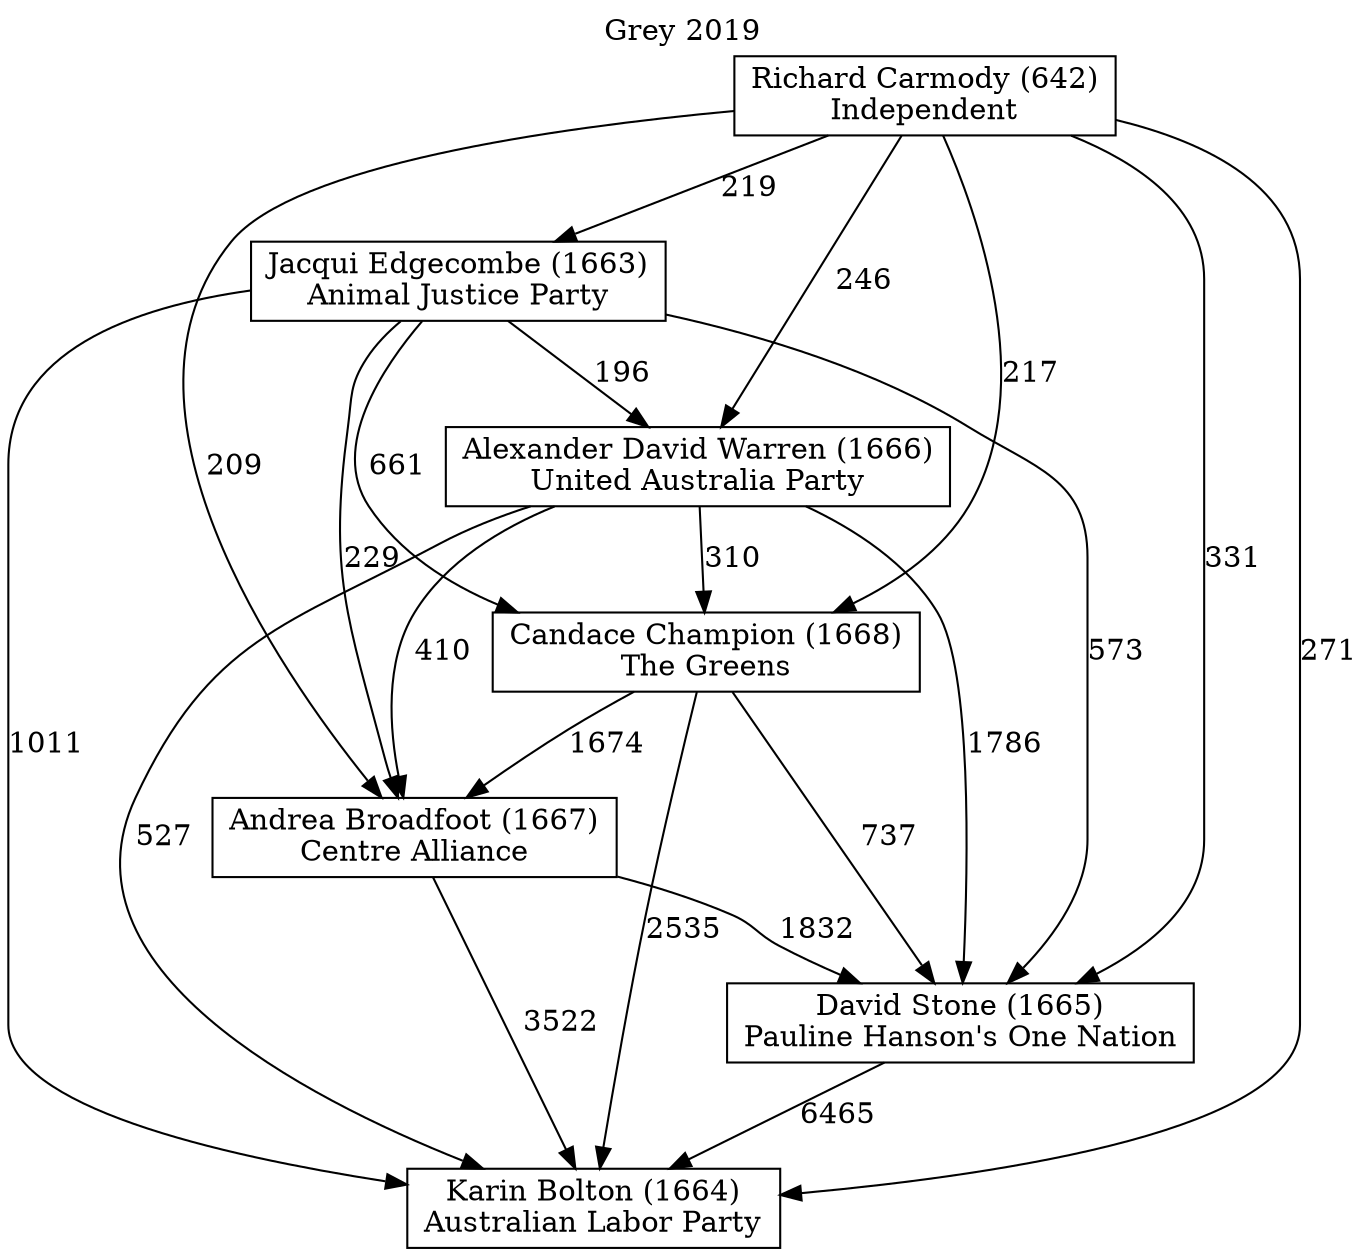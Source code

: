 // House preference flow
digraph "Karin Bolton (1664)_Grey_2019" {
	graph [label="Grey 2019" labelloc=t mclimit=10]
	node [shape=box]
	"Alexander David Warren (1666)" [label="Alexander David Warren (1666)
United Australia Party"]
	"Andrea Broadfoot (1667)" [label="Andrea Broadfoot (1667)
Centre Alliance"]
	"Candace Champion (1668)" [label="Candace Champion (1668)
The Greens"]
	"David Stone (1665)" [label="David Stone (1665)
Pauline Hanson's One Nation"]
	"Jacqui Edgecombe (1663)" [label="Jacqui Edgecombe (1663)
Animal Justice Party"]
	"Karin Bolton (1664)" [label="Karin Bolton (1664)
Australian Labor Party"]
	"Richard Carmody (642)" [label="Richard Carmody (642)
Independent"]
	"Alexander David Warren (1666)" -> "Andrea Broadfoot (1667)" [label=410]
	"Alexander David Warren (1666)" -> "Candace Champion (1668)" [label=310]
	"Alexander David Warren (1666)" -> "David Stone (1665)" [label=1786]
	"Alexander David Warren (1666)" -> "Karin Bolton (1664)" [label=527]
	"Andrea Broadfoot (1667)" -> "David Stone (1665)" [label=1832]
	"Andrea Broadfoot (1667)" -> "Karin Bolton (1664)" [label=3522]
	"Candace Champion (1668)" -> "Andrea Broadfoot (1667)" [label=1674]
	"Candace Champion (1668)" -> "David Stone (1665)" [label=737]
	"Candace Champion (1668)" -> "Karin Bolton (1664)" [label=2535]
	"David Stone (1665)" -> "Karin Bolton (1664)" [label=6465]
	"Jacqui Edgecombe (1663)" -> "Alexander David Warren (1666)" [label=196]
	"Jacqui Edgecombe (1663)" -> "Andrea Broadfoot (1667)" [label=229]
	"Jacqui Edgecombe (1663)" -> "Candace Champion (1668)" [label=661]
	"Jacqui Edgecombe (1663)" -> "David Stone (1665)" [label=573]
	"Jacqui Edgecombe (1663)" -> "Karin Bolton (1664)" [label=1011]
	"Richard Carmody (642)" -> "Alexander David Warren (1666)" [label=246]
	"Richard Carmody (642)" -> "Andrea Broadfoot (1667)" [label=209]
	"Richard Carmody (642)" -> "Candace Champion (1668)" [label=217]
	"Richard Carmody (642)" -> "David Stone (1665)" [label=331]
	"Richard Carmody (642)" -> "Jacqui Edgecombe (1663)" [label=219]
	"Richard Carmody (642)" -> "Karin Bolton (1664)" [label=271]
}
